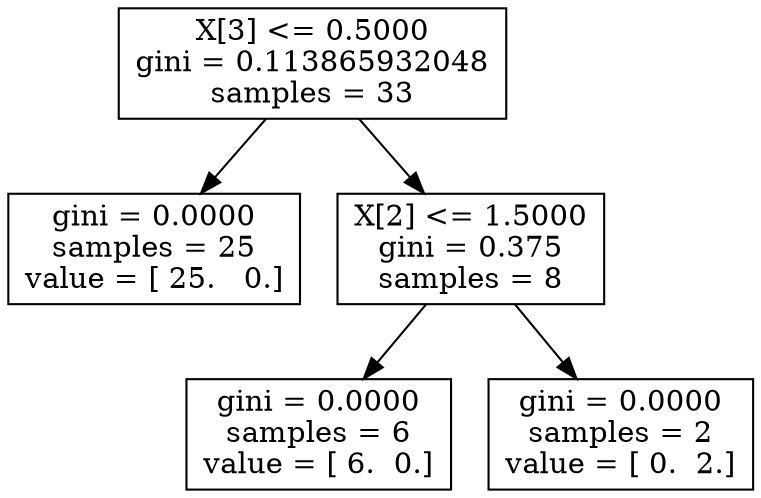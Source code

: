 digraph Tree {
0 [label="X[3] <= 0.5000\ngini = 0.113865932048\nsamples = 33", shape="box"] ;
1 [label="gini = 0.0000\nsamples = 25\nvalue = [ 25.   0.]", shape="box"] ;
0 -> 1 ;
2 [label="X[2] <= 1.5000\ngini = 0.375\nsamples = 8", shape="box"] ;
0 -> 2 ;
3 [label="gini = 0.0000\nsamples = 6\nvalue = [ 6.  0.]", shape="box"] ;
2 -> 3 ;
4 [label="gini = 0.0000\nsamples = 2\nvalue = [ 0.  2.]", shape="box"] ;
2 -> 4 ;
}